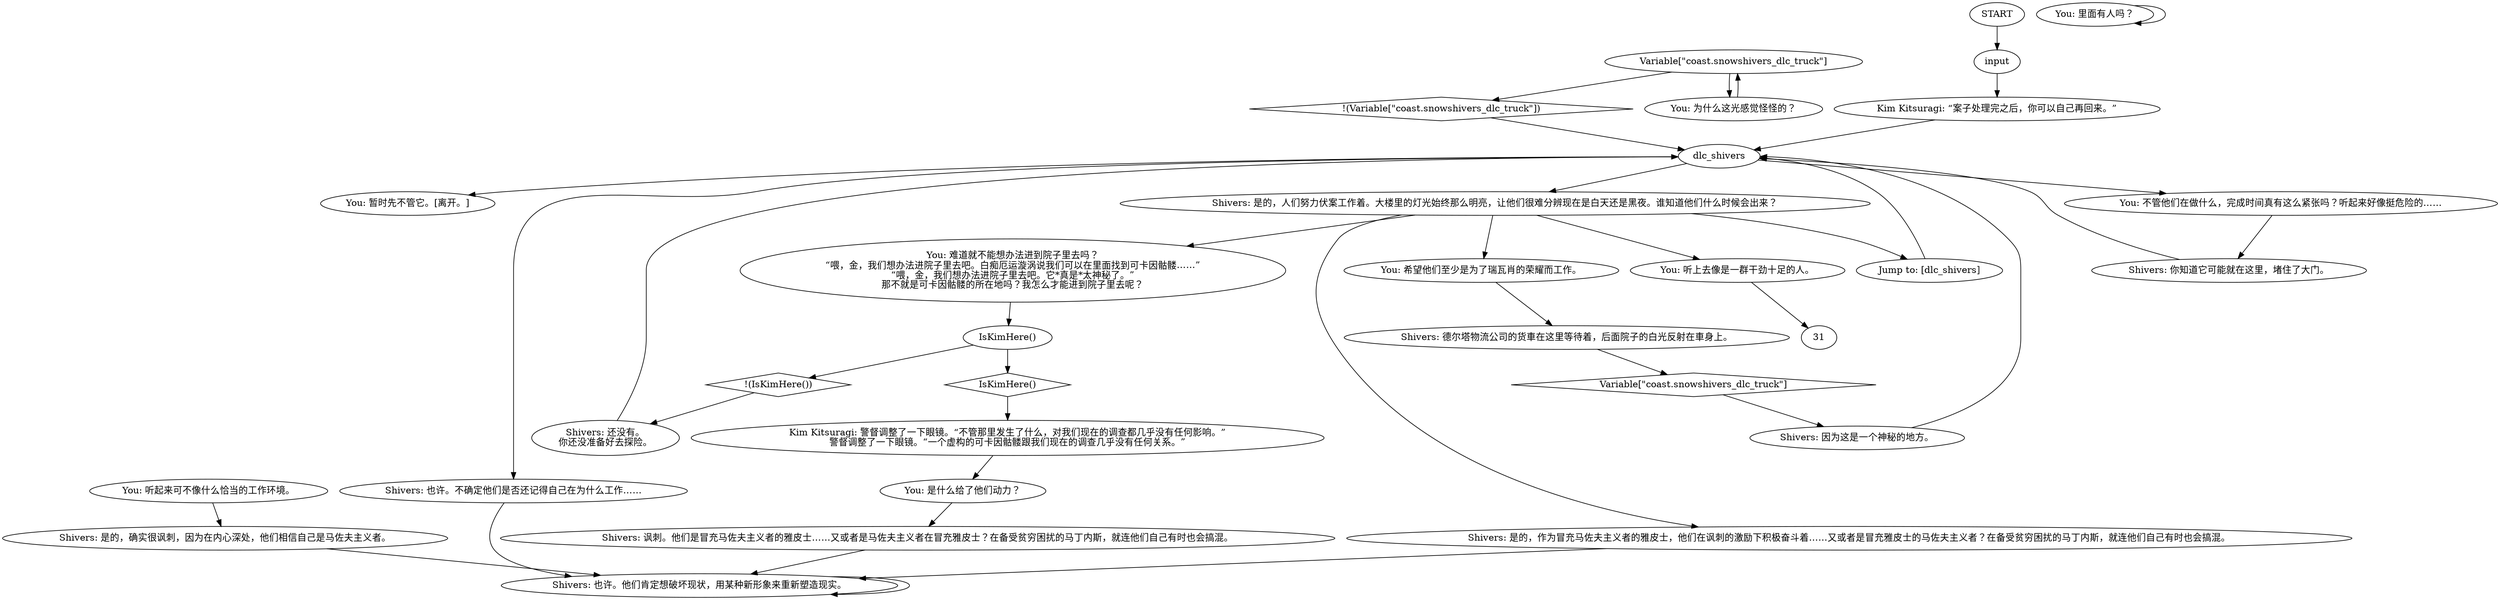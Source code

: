 # JAM ORB / dlc truck
# Those are some big letters on that truck.
# ==================================================
digraph G {
	  0 [label="START"];
	  1 [label="input"];
	  2 [label="Shivers: 是的，确实很讽刺，因为在内心深处，他们相信自己是马佐夫主义者。"];
	  3 [label="Shivers: 讽刺。他们是冒充马佐夫主义者的雅皮士……又或者是马佐夫主义者在冒充雅皮士？在备受贫穷困扰的马丁内斯，就连他们自己有时也会搞混。"];
	  4 [label="You: 听上去像是一群干劲十足的人。"];
	  5 [label="IsKimHere()"];
	  6 [label="IsKimHere()", shape=diamond];
	  7 [label="!(IsKimHere())", shape=diamond];
	  8 [label="Kim Kitsuragi: 警督调整了一下眼镜。“不管那里发生了什么，对我们现在的调查都几乎没有任何影响。”\n警督调整了一下眼镜。“一个虚构的可卡因骷髅跟我们现在的调查几乎没有任何关系。”"];
	  9 [label="You: 暂时先不管它。[离开。]"];
	  10 [label="You: 希望他们至少是为了瑞瓦肖的荣耀而工作。"];
	  11 [label="dlc_shivers"];
	  12 [label="Shivers: 还没有。\n你还没准备好去探险。"];
	  13 [label="You: 听起来可不像什么恰当的工作环境。"];
	  14 [label="Jump to: [dlc_shivers]"];
	  15 [label="Shivers: 也许。他们肯定想破坏现状，用某种新形象来重新塑造现实。"];
	  16 [label="Shivers: 你知道它可能就在这里，堵住了大门。"];
	  17 [label="Shivers: 因为这是一个神秘的地方。"];
	  18 [label="Variable[\"coast.snowshivers_dlc_truck\"]"];
	  19 [label="Variable[\"coast.snowshivers_dlc_truck\"]", shape=diamond];
	  20 [label="!(Variable[\"coast.snowshivers_dlc_truck\"])", shape=diamond];
	  21 [label="You: 为什么这光感觉怪怪的？"];
	  22 [label="Shivers: 也许。不确定他们是否还记得自己在为什么工作……"];
	  23 [label="Shivers: 德尔塔物流公司的货車在这里等待着，后面院子的白光反射在車身上。"];
	  24 [label="Kim Kitsuragi: “案子处理完之后，你可以自己再回来。”"];
	  25 [label="You: 是什么给了他们动力？"];
	  26 [label="You: 难道就不能想办法进到院子里去吗？\n“喂，金，我们想办法进院子里去吧。白痴厄运漩涡说我们可以在里面找到可卡因骷髅……”\n“喂，金，我们想办法进院子里去吧。它*真是*太神秘了。”\n那不就是可卡因骷髅的所在地吗？我怎么才能进到院子里去呢？"];
	  27 [label="Shivers: 是的，人们努力伏案工作着。大楼里的灯光始终那么明亮，让他们很难分辨现在是白天还是黑夜。谁知道他们什么时候会出来？"];
	  28 [label="You: 里面有人吗？"];
	  29 [label="You: 不管他们在做什么，完成时间真有这么紧张吗？听起来好像挺危险的……"];
	  30 [label="Shivers: 是的，作为冒充马佐夫主义者的雅皮士，他们在讽刺的激励下积极奋斗着……又或者是冒充雅皮士的马佐夫主义者？在备受贫穷困扰的马丁内斯，就连他们自己有时也会搞混。"];
	  0 -> 1
	  1 -> 24
	  2 -> 15
	  3 -> 15
	  4 -> 31
	  5 -> 6
	  5 -> 7
	  6 -> 8
	  7 -> 12
	  8 -> 25
	  10 -> 23
	  11 -> 9
	  11 -> 27
	  11 -> 29
	  11 -> 22
	  12 -> 11
	  13 -> 2
	  14 -> 11
	  15 -> 15
	  16 -> 11
	  17 -> 11
	  18 -> 20
	  18 -> 21
	  19 -> 17
	  20 -> 11
	  21 -> 18
	  22 -> 15
	  23 -> 19
	  24 -> 11
	  25 -> 3
	  26 -> 5
	  27 -> 4
	  27 -> 10
	  27 -> 14
	  27 -> 26
	  27 -> 30
	  28 -> 28
	  29 -> 16
	  30 -> 15
}

